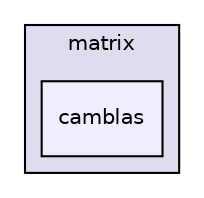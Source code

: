 digraph "camblas" {
  compound=true
  node [ fontsize="10", fontname="Helvetica"];
  edge [ labelfontsize="10", labelfontname="Helvetica"];
  subgraph clusterdir_40d7732de2983c682bb99d86585a563c {
    graph [ bgcolor="#ddddee", pencolor="black", label="matrix" fontname="Helvetica", fontsize="10", URL="dir_40d7732de2983c682bb99d86585a563c.html"]
  dir_4ca258b1d0b0767ccb58a178d770d396 [shape=box, label="camblas", style="filled", fillcolor="#eeeeff", pencolor="black", URL="dir_4ca258b1d0b0767ccb58a178d770d396.html"];
  }
}
